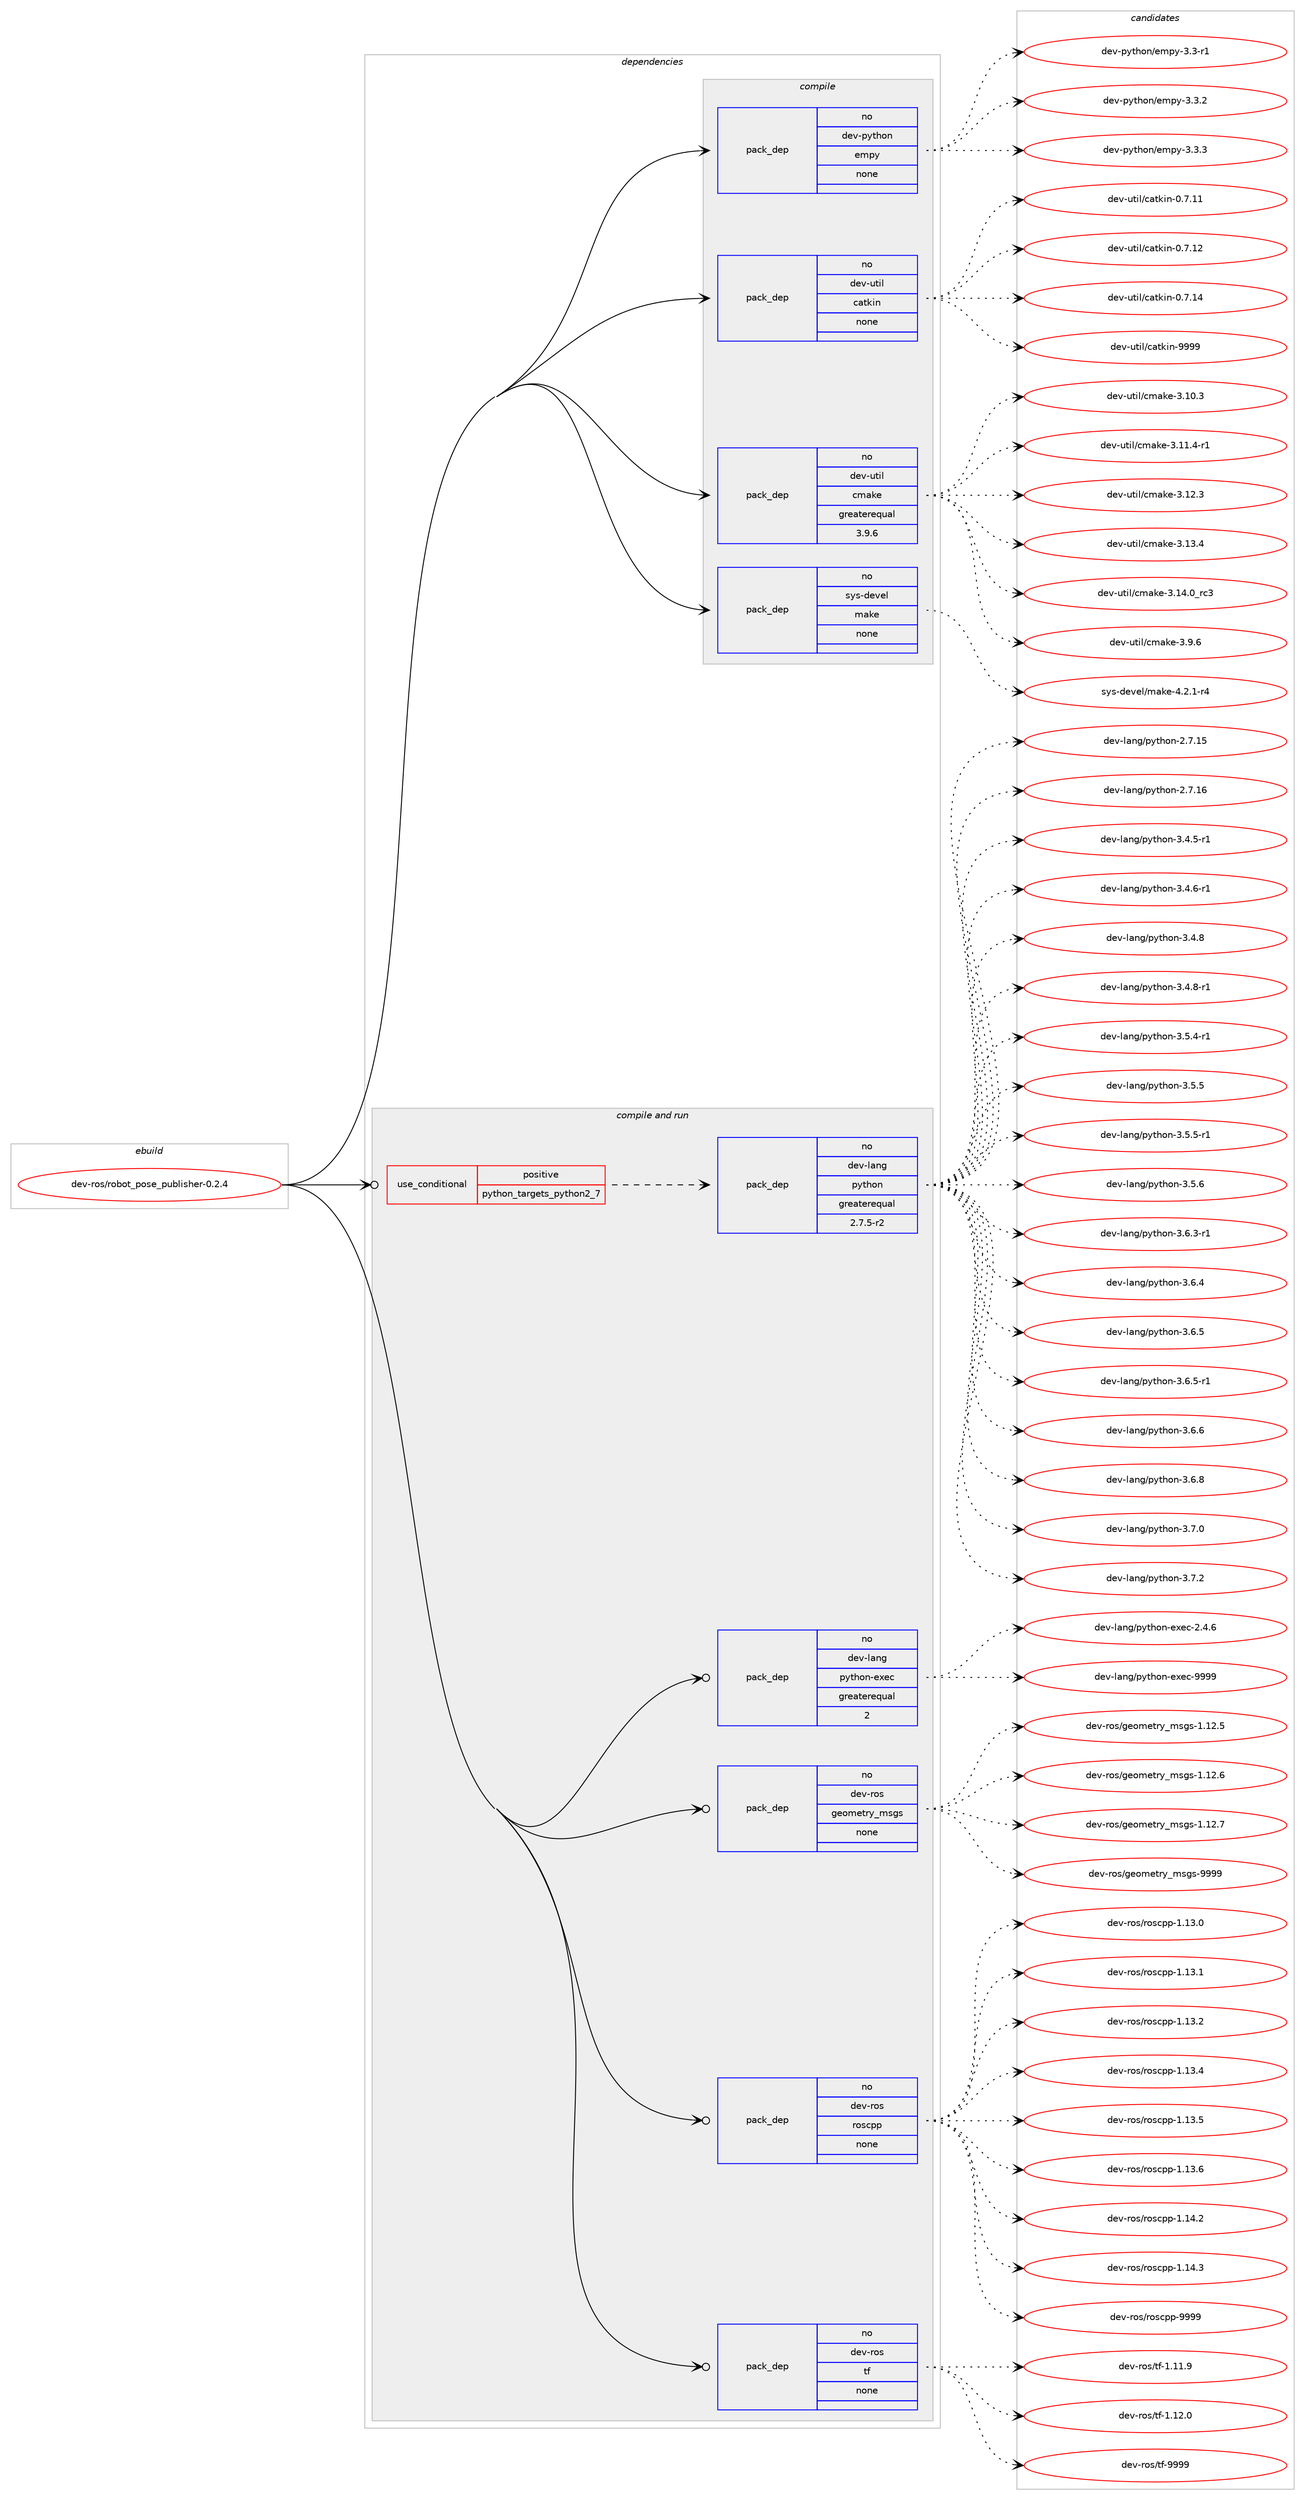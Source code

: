 digraph prolog {

# *************
# Graph options
# *************

newrank=true;
concentrate=true;
compound=true;
graph [rankdir=LR,fontname=Helvetica,fontsize=10,ranksep=1.5];#, ranksep=2.5, nodesep=0.2];
edge  [arrowhead=vee];
node  [fontname=Helvetica,fontsize=10];

# **********
# The ebuild
# **********

subgraph cluster_leftcol {
color=gray;
rank=same;
label=<<i>ebuild</i>>;
id [label="dev-ros/robot_pose_publisher-0.2.4", color=red, width=4, href="../dev-ros/robot_pose_publisher-0.2.4.svg"];
}

# ****************
# The dependencies
# ****************

subgraph cluster_midcol {
color=gray;
label=<<i>dependencies</i>>;
subgraph cluster_compile {
fillcolor="#eeeeee";
style=filled;
label=<<i>compile</i>>;
subgraph pack1050375 {
dependency1463361 [label=<<TABLE BORDER="0" CELLBORDER="1" CELLSPACING="0" CELLPADDING="4" WIDTH="220"><TR><TD ROWSPAN="6" CELLPADDING="30">pack_dep</TD></TR><TR><TD WIDTH="110">no</TD></TR><TR><TD>dev-python</TD></TR><TR><TD>empy</TD></TR><TR><TD>none</TD></TR><TR><TD></TD></TR></TABLE>>, shape=none, color=blue];
}
id:e -> dependency1463361:w [weight=20,style="solid",arrowhead="vee"];
subgraph pack1050376 {
dependency1463362 [label=<<TABLE BORDER="0" CELLBORDER="1" CELLSPACING="0" CELLPADDING="4" WIDTH="220"><TR><TD ROWSPAN="6" CELLPADDING="30">pack_dep</TD></TR><TR><TD WIDTH="110">no</TD></TR><TR><TD>dev-util</TD></TR><TR><TD>catkin</TD></TR><TR><TD>none</TD></TR><TR><TD></TD></TR></TABLE>>, shape=none, color=blue];
}
id:e -> dependency1463362:w [weight=20,style="solid",arrowhead="vee"];
subgraph pack1050377 {
dependency1463363 [label=<<TABLE BORDER="0" CELLBORDER="1" CELLSPACING="0" CELLPADDING="4" WIDTH="220"><TR><TD ROWSPAN="6" CELLPADDING="30">pack_dep</TD></TR><TR><TD WIDTH="110">no</TD></TR><TR><TD>dev-util</TD></TR><TR><TD>cmake</TD></TR><TR><TD>greaterequal</TD></TR><TR><TD>3.9.6</TD></TR></TABLE>>, shape=none, color=blue];
}
id:e -> dependency1463363:w [weight=20,style="solid",arrowhead="vee"];
subgraph pack1050378 {
dependency1463364 [label=<<TABLE BORDER="0" CELLBORDER="1" CELLSPACING="0" CELLPADDING="4" WIDTH="220"><TR><TD ROWSPAN="6" CELLPADDING="30">pack_dep</TD></TR><TR><TD WIDTH="110">no</TD></TR><TR><TD>sys-devel</TD></TR><TR><TD>make</TD></TR><TR><TD>none</TD></TR><TR><TD></TD></TR></TABLE>>, shape=none, color=blue];
}
id:e -> dependency1463364:w [weight=20,style="solid",arrowhead="vee"];
}
subgraph cluster_compileandrun {
fillcolor="#eeeeee";
style=filled;
label=<<i>compile and run</i>>;
subgraph cond389596 {
dependency1463365 [label=<<TABLE BORDER="0" CELLBORDER="1" CELLSPACING="0" CELLPADDING="4"><TR><TD ROWSPAN="3" CELLPADDING="10">use_conditional</TD></TR><TR><TD>positive</TD></TR><TR><TD>python_targets_python2_7</TD></TR></TABLE>>, shape=none, color=red];
subgraph pack1050379 {
dependency1463366 [label=<<TABLE BORDER="0" CELLBORDER="1" CELLSPACING="0" CELLPADDING="4" WIDTH="220"><TR><TD ROWSPAN="6" CELLPADDING="30">pack_dep</TD></TR><TR><TD WIDTH="110">no</TD></TR><TR><TD>dev-lang</TD></TR><TR><TD>python</TD></TR><TR><TD>greaterequal</TD></TR><TR><TD>2.7.5-r2</TD></TR></TABLE>>, shape=none, color=blue];
}
dependency1463365:e -> dependency1463366:w [weight=20,style="dashed",arrowhead="vee"];
}
id:e -> dependency1463365:w [weight=20,style="solid",arrowhead="odotvee"];
subgraph pack1050380 {
dependency1463367 [label=<<TABLE BORDER="0" CELLBORDER="1" CELLSPACING="0" CELLPADDING="4" WIDTH="220"><TR><TD ROWSPAN="6" CELLPADDING="30">pack_dep</TD></TR><TR><TD WIDTH="110">no</TD></TR><TR><TD>dev-lang</TD></TR><TR><TD>python-exec</TD></TR><TR><TD>greaterequal</TD></TR><TR><TD>2</TD></TR></TABLE>>, shape=none, color=blue];
}
id:e -> dependency1463367:w [weight=20,style="solid",arrowhead="odotvee"];
subgraph pack1050381 {
dependency1463368 [label=<<TABLE BORDER="0" CELLBORDER="1" CELLSPACING="0" CELLPADDING="4" WIDTH="220"><TR><TD ROWSPAN="6" CELLPADDING="30">pack_dep</TD></TR><TR><TD WIDTH="110">no</TD></TR><TR><TD>dev-ros</TD></TR><TR><TD>geometry_msgs</TD></TR><TR><TD>none</TD></TR><TR><TD></TD></TR></TABLE>>, shape=none, color=blue];
}
id:e -> dependency1463368:w [weight=20,style="solid",arrowhead="odotvee"];
subgraph pack1050382 {
dependency1463369 [label=<<TABLE BORDER="0" CELLBORDER="1" CELLSPACING="0" CELLPADDING="4" WIDTH="220"><TR><TD ROWSPAN="6" CELLPADDING="30">pack_dep</TD></TR><TR><TD WIDTH="110">no</TD></TR><TR><TD>dev-ros</TD></TR><TR><TD>roscpp</TD></TR><TR><TD>none</TD></TR><TR><TD></TD></TR></TABLE>>, shape=none, color=blue];
}
id:e -> dependency1463369:w [weight=20,style="solid",arrowhead="odotvee"];
subgraph pack1050383 {
dependency1463370 [label=<<TABLE BORDER="0" CELLBORDER="1" CELLSPACING="0" CELLPADDING="4" WIDTH="220"><TR><TD ROWSPAN="6" CELLPADDING="30">pack_dep</TD></TR><TR><TD WIDTH="110">no</TD></TR><TR><TD>dev-ros</TD></TR><TR><TD>tf</TD></TR><TR><TD>none</TD></TR><TR><TD></TD></TR></TABLE>>, shape=none, color=blue];
}
id:e -> dependency1463370:w [weight=20,style="solid",arrowhead="odotvee"];
}
subgraph cluster_run {
fillcolor="#eeeeee";
style=filled;
label=<<i>run</i>>;
}
}

# **************
# The candidates
# **************

subgraph cluster_choices {
rank=same;
color=gray;
label=<<i>candidates</i>>;

subgraph choice1050375 {
color=black;
nodesep=1;
choice1001011184511212111610411111047101109112121455146514511449 [label="dev-python/empy-3.3-r1", color=red, width=4,href="../dev-python/empy-3.3-r1.svg"];
choice1001011184511212111610411111047101109112121455146514650 [label="dev-python/empy-3.3.2", color=red, width=4,href="../dev-python/empy-3.3.2.svg"];
choice1001011184511212111610411111047101109112121455146514651 [label="dev-python/empy-3.3.3", color=red, width=4,href="../dev-python/empy-3.3.3.svg"];
dependency1463361:e -> choice1001011184511212111610411111047101109112121455146514511449:w [style=dotted,weight="100"];
dependency1463361:e -> choice1001011184511212111610411111047101109112121455146514650:w [style=dotted,weight="100"];
dependency1463361:e -> choice1001011184511212111610411111047101109112121455146514651:w [style=dotted,weight="100"];
}
subgraph choice1050376 {
color=black;
nodesep=1;
choice1001011184511711610510847999711610710511045484655464949 [label="dev-util/catkin-0.7.11", color=red, width=4,href="../dev-util/catkin-0.7.11.svg"];
choice1001011184511711610510847999711610710511045484655464950 [label="dev-util/catkin-0.7.12", color=red, width=4,href="../dev-util/catkin-0.7.12.svg"];
choice1001011184511711610510847999711610710511045484655464952 [label="dev-util/catkin-0.7.14", color=red, width=4,href="../dev-util/catkin-0.7.14.svg"];
choice100101118451171161051084799971161071051104557575757 [label="dev-util/catkin-9999", color=red, width=4,href="../dev-util/catkin-9999.svg"];
dependency1463362:e -> choice1001011184511711610510847999711610710511045484655464949:w [style=dotted,weight="100"];
dependency1463362:e -> choice1001011184511711610510847999711610710511045484655464950:w [style=dotted,weight="100"];
dependency1463362:e -> choice1001011184511711610510847999711610710511045484655464952:w [style=dotted,weight="100"];
dependency1463362:e -> choice100101118451171161051084799971161071051104557575757:w [style=dotted,weight="100"];
}
subgraph choice1050377 {
color=black;
nodesep=1;
choice1001011184511711610510847991099710710145514649484651 [label="dev-util/cmake-3.10.3", color=red, width=4,href="../dev-util/cmake-3.10.3.svg"];
choice10010111845117116105108479910997107101455146494946524511449 [label="dev-util/cmake-3.11.4-r1", color=red, width=4,href="../dev-util/cmake-3.11.4-r1.svg"];
choice1001011184511711610510847991099710710145514649504651 [label="dev-util/cmake-3.12.3", color=red, width=4,href="../dev-util/cmake-3.12.3.svg"];
choice1001011184511711610510847991099710710145514649514652 [label="dev-util/cmake-3.13.4", color=red, width=4,href="../dev-util/cmake-3.13.4.svg"];
choice1001011184511711610510847991099710710145514649524648951149951 [label="dev-util/cmake-3.14.0_rc3", color=red, width=4,href="../dev-util/cmake-3.14.0_rc3.svg"];
choice10010111845117116105108479910997107101455146574654 [label="dev-util/cmake-3.9.6", color=red, width=4,href="../dev-util/cmake-3.9.6.svg"];
dependency1463363:e -> choice1001011184511711610510847991099710710145514649484651:w [style=dotted,weight="100"];
dependency1463363:e -> choice10010111845117116105108479910997107101455146494946524511449:w [style=dotted,weight="100"];
dependency1463363:e -> choice1001011184511711610510847991099710710145514649504651:w [style=dotted,weight="100"];
dependency1463363:e -> choice1001011184511711610510847991099710710145514649514652:w [style=dotted,weight="100"];
dependency1463363:e -> choice1001011184511711610510847991099710710145514649524648951149951:w [style=dotted,weight="100"];
dependency1463363:e -> choice10010111845117116105108479910997107101455146574654:w [style=dotted,weight="100"];
}
subgraph choice1050378 {
color=black;
nodesep=1;
choice1151211154510010111810110847109971071014552465046494511452 [label="sys-devel/make-4.2.1-r4", color=red, width=4,href="../sys-devel/make-4.2.1-r4.svg"];
dependency1463364:e -> choice1151211154510010111810110847109971071014552465046494511452:w [style=dotted,weight="100"];
}
subgraph choice1050379 {
color=black;
nodesep=1;
choice10010111845108971101034711212111610411111045504655464953 [label="dev-lang/python-2.7.15", color=red, width=4,href="../dev-lang/python-2.7.15.svg"];
choice10010111845108971101034711212111610411111045504655464954 [label="dev-lang/python-2.7.16", color=red, width=4,href="../dev-lang/python-2.7.16.svg"];
choice1001011184510897110103471121211161041111104551465246534511449 [label="dev-lang/python-3.4.5-r1", color=red, width=4,href="../dev-lang/python-3.4.5-r1.svg"];
choice1001011184510897110103471121211161041111104551465246544511449 [label="dev-lang/python-3.4.6-r1", color=red, width=4,href="../dev-lang/python-3.4.6-r1.svg"];
choice100101118451089711010347112121116104111110455146524656 [label="dev-lang/python-3.4.8", color=red, width=4,href="../dev-lang/python-3.4.8.svg"];
choice1001011184510897110103471121211161041111104551465246564511449 [label="dev-lang/python-3.4.8-r1", color=red, width=4,href="../dev-lang/python-3.4.8-r1.svg"];
choice1001011184510897110103471121211161041111104551465346524511449 [label="dev-lang/python-3.5.4-r1", color=red, width=4,href="../dev-lang/python-3.5.4-r1.svg"];
choice100101118451089711010347112121116104111110455146534653 [label="dev-lang/python-3.5.5", color=red, width=4,href="../dev-lang/python-3.5.5.svg"];
choice1001011184510897110103471121211161041111104551465346534511449 [label="dev-lang/python-3.5.5-r1", color=red, width=4,href="../dev-lang/python-3.5.5-r1.svg"];
choice100101118451089711010347112121116104111110455146534654 [label="dev-lang/python-3.5.6", color=red, width=4,href="../dev-lang/python-3.5.6.svg"];
choice1001011184510897110103471121211161041111104551465446514511449 [label="dev-lang/python-3.6.3-r1", color=red, width=4,href="../dev-lang/python-3.6.3-r1.svg"];
choice100101118451089711010347112121116104111110455146544652 [label="dev-lang/python-3.6.4", color=red, width=4,href="../dev-lang/python-3.6.4.svg"];
choice100101118451089711010347112121116104111110455146544653 [label="dev-lang/python-3.6.5", color=red, width=4,href="../dev-lang/python-3.6.5.svg"];
choice1001011184510897110103471121211161041111104551465446534511449 [label="dev-lang/python-3.6.5-r1", color=red, width=4,href="../dev-lang/python-3.6.5-r1.svg"];
choice100101118451089711010347112121116104111110455146544654 [label="dev-lang/python-3.6.6", color=red, width=4,href="../dev-lang/python-3.6.6.svg"];
choice100101118451089711010347112121116104111110455146544656 [label="dev-lang/python-3.6.8", color=red, width=4,href="../dev-lang/python-3.6.8.svg"];
choice100101118451089711010347112121116104111110455146554648 [label="dev-lang/python-3.7.0", color=red, width=4,href="../dev-lang/python-3.7.0.svg"];
choice100101118451089711010347112121116104111110455146554650 [label="dev-lang/python-3.7.2", color=red, width=4,href="../dev-lang/python-3.7.2.svg"];
dependency1463366:e -> choice10010111845108971101034711212111610411111045504655464953:w [style=dotted,weight="100"];
dependency1463366:e -> choice10010111845108971101034711212111610411111045504655464954:w [style=dotted,weight="100"];
dependency1463366:e -> choice1001011184510897110103471121211161041111104551465246534511449:w [style=dotted,weight="100"];
dependency1463366:e -> choice1001011184510897110103471121211161041111104551465246544511449:w [style=dotted,weight="100"];
dependency1463366:e -> choice100101118451089711010347112121116104111110455146524656:w [style=dotted,weight="100"];
dependency1463366:e -> choice1001011184510897110103471121211161041111104551465246564511449:w [style=dotted,weight="100"];
dependency1463366:e -> choice1001011184510897110103471121211161041111104551465346524511449:w [style=dotted,weight="100"];
dependency1463366:e -> choice100101118451089711010347112121116104111110455146534653:w [style=dotted,weight="100"];
dependency1463366:e -> choice1001011184510897110103471121211161041111104551465346534511449:w [style=dotted,weight="100"];
dependency1463366:e -> choice100101118451089711010347112121116104111110455146534654:w [style=dotted,weight="100"];
dependency1463366:e -> choice1001011184510897110103471121211161041111104551465446514511449:w [style=dotted,weight="100"];
dependency1463366:e -> choice100101118451089711010347112121116104111110455146544652:w [style=dotted,weight="100"];
dependency1463366:e -> choice100101118451089711010347112121116104111110455146544653:w [style=dotted,weight="100"];
dependency1463366:e -> choice1001011184510897110103471121211161041111104551465446534511449:w [style=dotted,weight="100"];
dependency1463366:e -> choice100101118451089711010347112121116104111110455146544654:w [style=dotted,weight="100"];
dependency1463366:e -> choice100101118451089711010347112121116104111110455146544656:w [style=dotted,weight="100"];
dependency1463366:e -> choice100101118451089711010347112121116104111110455146554648:w [style=dotted,weight="100"];
dependency1463366:e -> choice100101118451089711010347112121116104111110455146554650:w [style=dotted,weight="100"];
}
subgraph choice1050380 {
color=black;
nodesep=1;
choice1001011184510897110103471121211161041111104510112010199455046524654 [label="dev-lang/python-exec-2.4.6", color=red, width=4,href="../dev-lang/python-exec-2.4.6.svg"];
choice10010111845108971101034711212111610411111045101120101994557575757 [label="dev-lang/python-exec-9999", color=red, width=4,href="../dev-lang/python-exec-9999.svg"];
dependency1463367:e -> choice1001011184510897110103471121211161041111104510112010199455046524654:w [style=dotted,weight="100"];
dependency1463367:e -> choice10010111845108971101034711212111610411111045101120101994557575757:w [style=dotted,weight="100"];
}
subgraph choice1050381 {
color=black;
nodesep=1;
choice10010111845114111115471031011111091011161141219510911510311545494649504653 [label="dev-ros/geometry_msgs-1.12.5", color=red, width=4,href="../dev-ros/geometry_msgs-1.12.5.svg"];
choice10010111845114111115471031011111091011161141219510911510311545494649504654 [label="dev-ros/geometry_msgs-1.12.6", color=red, width=4,href="../dev-ros/geometry_msgs-1.12.6.svg"];
choice10010111845114111115471031011111091011161141219510911510311545494649504655 [label="dev-ros/geometry_msgs-1.12.7", color=red, width=4,href="../dev-ros/geometry_msgs-1.12.7.svg"];
choice1001011184511411111547103101111109101116114121951091151031154557575757 [label="dev-ros/geometry_msgs-9999", color=red, width=4,href="../dev-ros/geometry_msgs-9999.svg"];
dependency1463368:e -> choice10010111845114111115471031011111091011161141219510911510311545494649504653:w [style=dotted,weight="100"];
dependency1463368:e -> choice10010111845114111115471031011111091011161141219510911510311545494649504654:w [style=dotted,weight="100"];
dependency1463368:e -> choice10010111845114111115471031011111091011161141219510911510311545494649504655:w [style=dotted,weight="100"];
dependency1463368:e -> choice1001011184511411111547103101111109101116114121951091151031154557575757:w [style=dotted,weight="100"];
}
subgraph choice1050382 {
color=black;
nodesep=1;
choice10010111845114111115471141111159911211245494649514648 [label="dev-ros/roscpp-1.13.0", color=red, width=4,href="../dev-ros/roscpp-1.13.0.svg"];
choice10010111845114111115471141111159911211245494649514649 [label="dev-ros/roscpp-1.13.1", color=red, width=4,href="../dev-ros/roscpp-1.13.1.svg"];
choice10010111845114111115471141111159911211245494649514650 [label="dev-ros/roscpp-1.13.2", color=red, width=4,href="../dev-ros/roscpp-1.13.2.svg"];
choice10010111845114111115471141111159911211245494649514652 [label="dev-ros/roscpp-1.13.4", color=red, width=4,href="../dev-ros/roscpp-1.13.4.svg"];
choice10010111845114111115471141111159911211245494649514653 [label="dev-ros/roscpp-1.13.5", color=red, width=4,href="../dev-ros/roscpp-1.13.5.svg"];
choice10010111845114111115471141111159911211245494649514654 [label="dev-ros/roscpp-1.13.6", color=red, width=4,href="../dev-ros/roscpp-1.13.6.svg"];
choice10010111845114111115471141111159911211245494649524650 [label="dev-ros/roscpp-1.14.2", color=red, width=4,href="../dev-ros/roscpp-1.14.2.svg"];
choice10010111845114111115471141111159911211245494649524651 [label="dev-ros/roscpp-1.14.3", color=red, width=4,href="../dev-ros/roscpp-1.14.3.svg"];
choice1001011184511411111547114111115991121124557575757 [label="dev-ros/roscpp-9999", color=red, width=4,href="../dev-ros/roscpp-9999.svg"];
dependency1463369:e -> choice10010111845114111115471141111159911211245494649514648:w [style=dotted,weight="100"];
dependency1463369:e -> choice10010111845114111115471141111159911211245494649514649:w [style=dotted,weight="100"];
dependency1463369:e -> choice10010111845114111115471141111159911211245494649514650:w [style=dotted,weight="100"];
dependency1463369:e -> choice10010111845114111115471141111159911211245494649514652:w [style=dotted,weight="100"];
dependency1463369:e -> choice10010111845114111115471141111159911211245494649514653:w [style=dotted,weight="100"];
dependency1463369:e -> choice10010111845114111115471141111159911211245494649514654:w [style=dotted,weight="100"];
dependency1463369:e -> choice10010111845114111115471141111159911211245494649524650:w [style=dotted,weight="100"];
dependency1463369:e -> choice10010111845114111115471141111159911211245494649524651:w [style=dotted,weight="100"];
dependency1463369:e -> choice1001011184511411111547114111115991121124557575757:w [style=dotted,weight="100"];
}
subgraph choice1050383 {
color=black;
nodesep=1;
choice100101118451141111154711610245494649494657 [label="dev-ros/tf-1.11.9", color=red, width=4,href="../dev-ros/tf-1.11.9.svg"];
choice100101118451141111154711610245494649504648 [label="dev-ros/tf-1.12.0", color=red, width=4,href="../dev-ros/tf-1.12.0.svg"];
choice10010111845114111115471161024557575757 [label="dev-ros/tf-9999", color=red, width=4,href="../dev-ros/tf-9999.svg"];
dependency1463370:e -> choice100101118451141111154711610245494649494657:w [style=dotted,weight="100"];
dependency1463370:e -> choice100101118451141111154711610245494649504648:w [style=dotted,weight="100"];
dependency1463370:e -> choice10010111845114111115471161024557575757:w [style=dotted,weight="100"];
}
}

}
